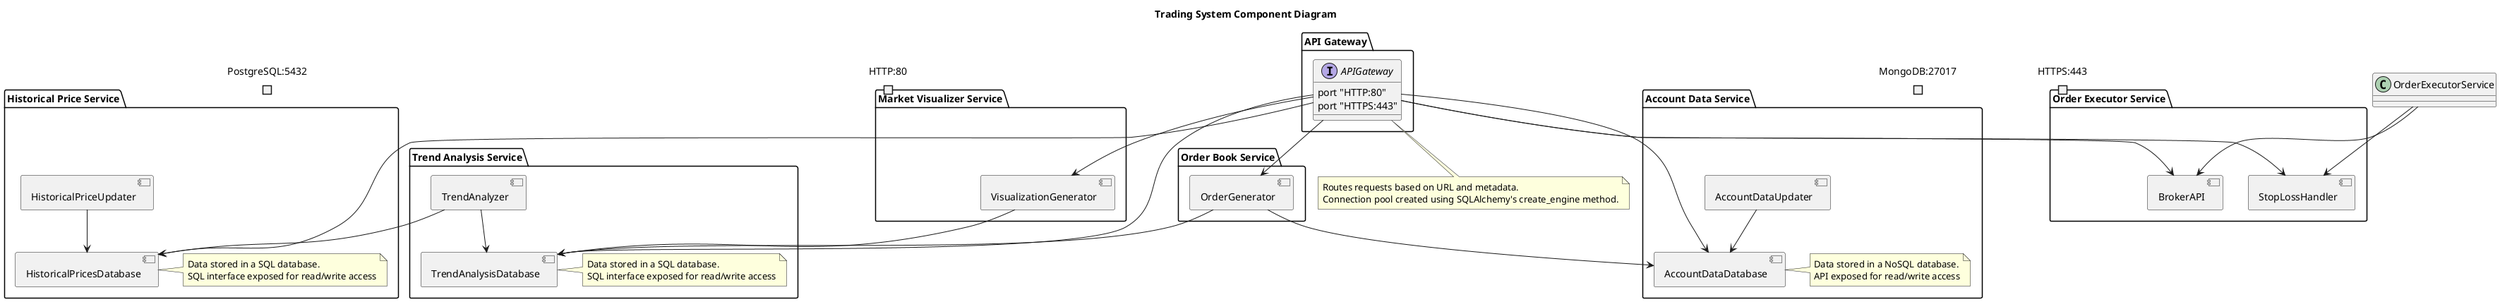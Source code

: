 @startuml
allowmixing

title Trading System Component Diagram

package "API Gateway" {
  interface APIGateway {
    port "HTTP:80"
    port "HTTPS:443"
  }
}

package "Historical Price Service" {
  component HistoricalPricesDatabase
  component HistoricalPriceUpdater
  port "PostgreSQL:5432"
  note right of HistoricalPricesDatabase
    Data stored in a SQL database.
    SQL interface exposed for read/write access
  end note
}

package "Trend Analysis Service" {
  component TrendAnalysisDatabase
  component TrendAnalyzer
  port "PostgreSQL:5432"
  note right of TrendAnalysisDatabase
    Data stored in a SQL database.
    SQL interface exposed for read/write access
  end note
}

package "Market Visualizer Service" {
  component VisualizationGenerator
  port "HTTP:80"
}

package "Account Data Service" {
  component AccountDataDatabase
  component AccountDataUpdater
  port "MongoDB:27017"
  note right of AccountDataDatabase
    Data stored in a NoSQL database.
    API exposed for read/write access
  end note
}

package "Order Book Service" {
  component OrderGenerator
  port "HTTP:80"
}

package "Order Executor Service" {
  component BrokerAPI
  component StopLossHandler
  port "HTTPS:443"
}

APIGateway --> HistoricalPricesDatabase
APIGateway --> TrendAnalysisDatabase
APIGateway --> VisualizationGenerator
APIGateway --> AccountDataDatabase
APIGateway --> OrderGenerator
APIGateway --> BrokerAPI
APIGateway --> StopLossHandler

HistoricalPriceUpdater --> HistoricalPricesDatabase
TrendAnalyzer --> HistoricalPricesDatabase
TrendAnalyzer --> TrendAnalysisDatabase
VisualizationGenerator --> TrendAnalysisDatabase
AccountDataUpdater --> AccountDataDatabase
OrderGenerator --> AccountDataDatabase
OrderGenerator --> TrendAnalysisDatabase
OrderExecutorService --> BrokerAPI
OrderExecutorService --> StopLossHandler

note bottom of APIGateway
  Routes requests based on URL and metadata.
  Connection pool created using SQLAlchemy's create_engine method.
end note

@enduml
